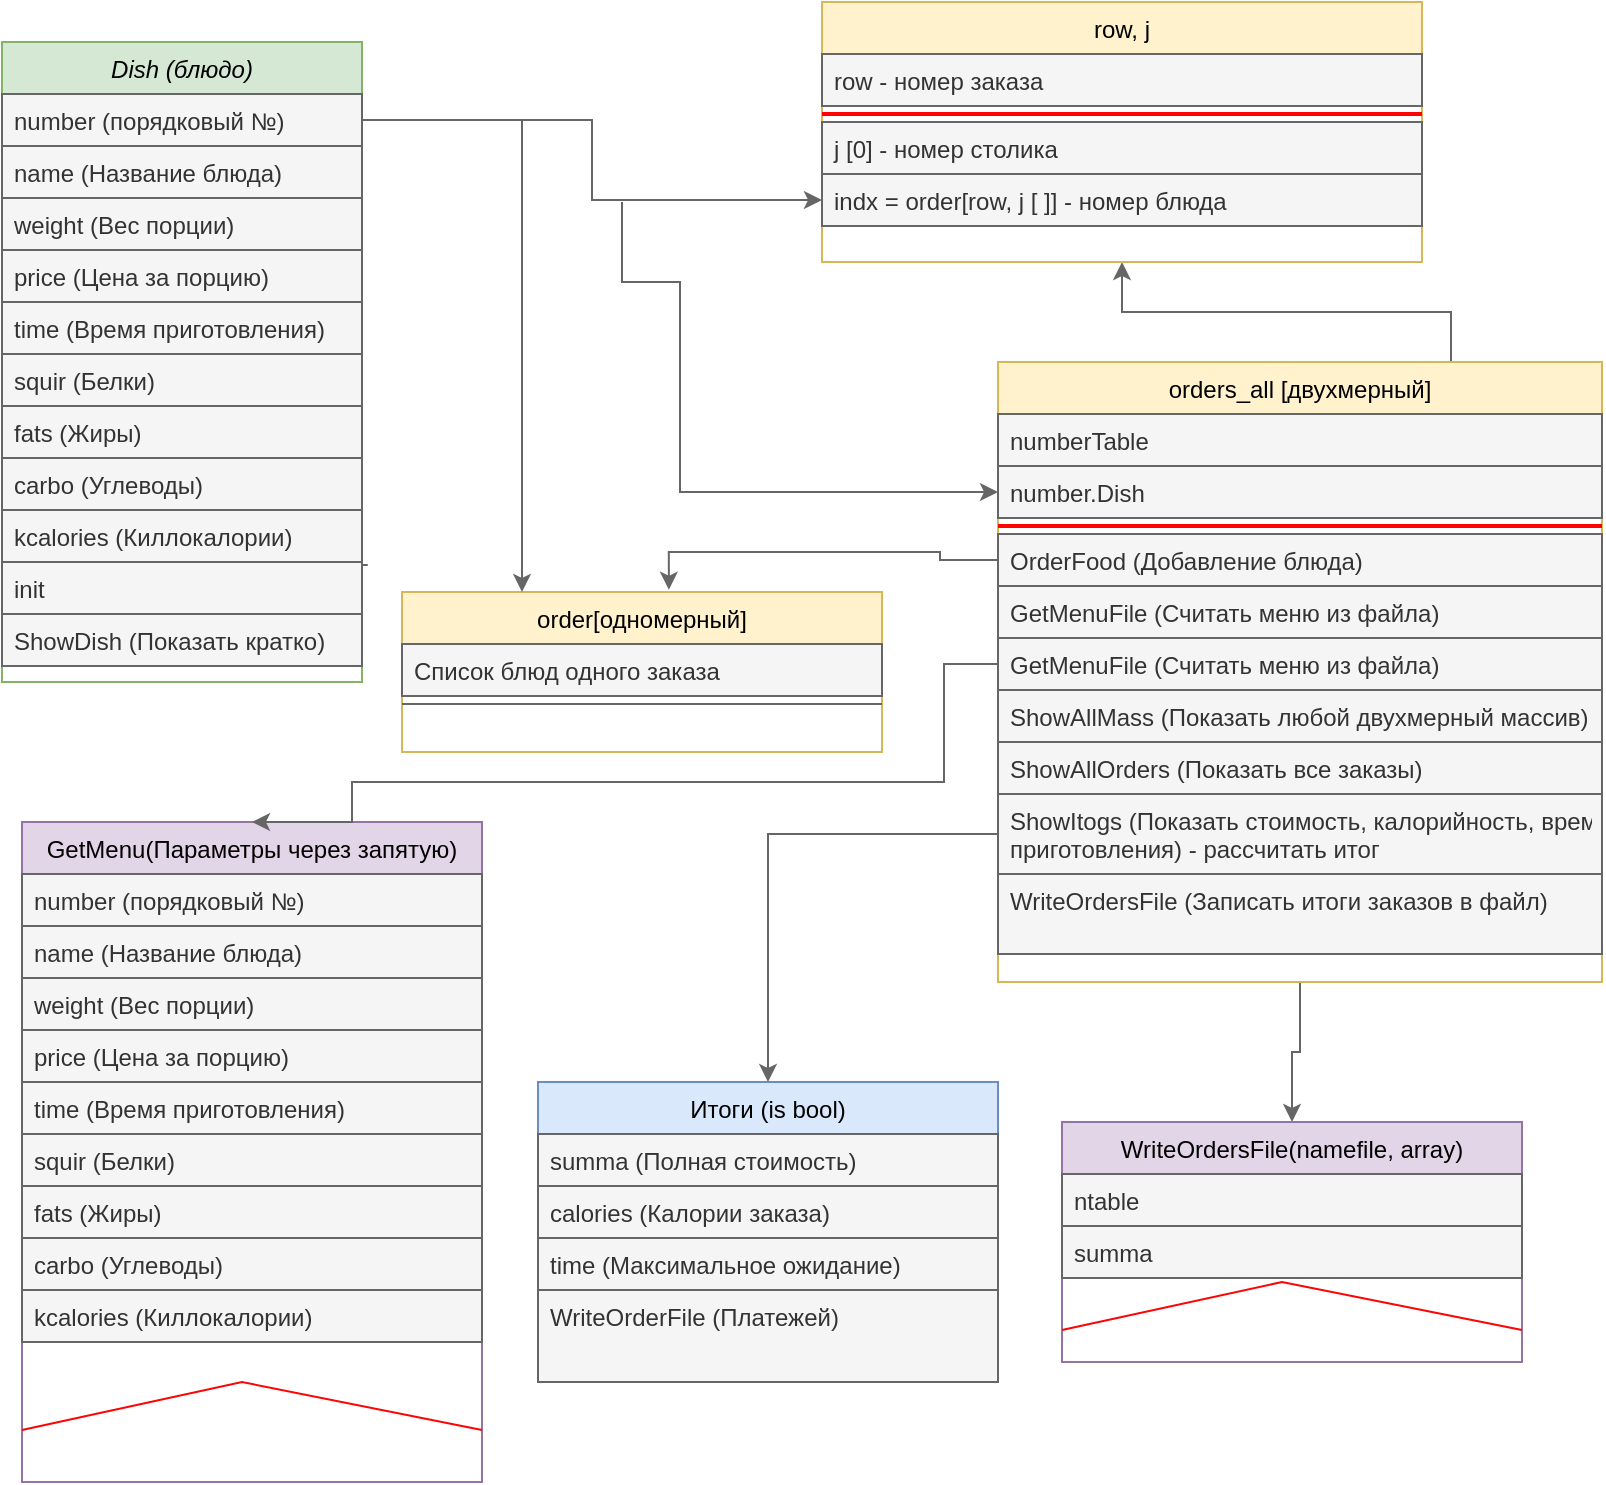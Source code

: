 <mxfile version="21.3.0" type="device">
  <diagram id="C5RBs43oDa-KdzZeNtuy" name="Page-1">
    <mxGraphModel dx="1386" dy="784" grid="1" gridSize="10" guides="1" tooltips="1" connect="1" arrows="1" fold="1" page="1" pageScale="1" pageWidth="827" pageHeight="1169" math="0" shadow="0">
      <root>
        <mxCell id="WIyWlLk6GJQsqaUBKTNV-0" />
        <mxCell id="WIyWlLk6GJQsqaUBKTNV-1" parent="WIyWlLk6GJQsqaUBKTNV-0" />
        <mxCell id="zkfFHV4jXpPFQw0GAbJ--0" value="Dish (блюдо)" style="swimlane;fontStyle=2;align=center;verticalAlign=top;childLayout=stackLayout;horizontal=1;startSize=26;horizontalStack=0;resizeParent=1;resizeLast=0;collapsible=1;marginBottom=0;rounded=0;shadow=0;strokeWidth=1;fillColor=#d5e8d4;strokeColor=#82b366;" parent="WIyWlLk6GJQsqaUBKTNV-1" vertex="1">
          <mxGeometry x="10" y="30" width="180" height="320" as="geometry">
            <mxRectangle x="230" y="140" width="160" height="26" as="alternateBounds" />
          </mxGeometry>
        </mxCell>
        <mxCell id="zkfFHV4jXpPFQw0GAbJ--1" value="number (порядковый №)" style="text;align=left;verticalAlign=top;spacingLeft=4;spacingRight=4;overflow=hidden;rotatable=0;points=[[0,0.5],[1,0.5]];portConstraint=eastwest;fillColor=#f5f5f5;fontColor=#333333;strokeColor=#666666;" parent="zkfFHV4jXpPFQw0GAbJ--0" vertex="1">
          <mxGeometry y="26" width="180" height="26" as="geometry" />
        </mxCell>
        <mxCell id="zkfFHV4jXpPFQw0GAbJ--2" value="name (Название блюда)" style="text;align=left;verticalAlign=top;spacingLeft=4;spacingRight=4;overflow=hidden;rotatable=0;points=[[0,0.5],[1,0.5]];portConstraint=eastwest;rounded=0;shadow=0;html=0;fillColor=#f5f5f5;fontColor=#333333;strokeColor=#666666;" parent="zkfFHV4jXpPFQw0GAbJ--0" vertex="1">
          <mxGeometry y="52" width="180" height="26" as="geometry" />
        </mxCell>
        <mxCell id="zkfFHV4jXpPFQw0GAbJ--3" value="weight (Вес порции)" style="text;align=left;verticalAlign=top;spacingLeft=4;spacingRight=4;overflow=hidden;rotatable=0;points=[[0,0.5],[1,0.5]];portConstraint=eastwest;rounded=0;shadow=0;html=0;fillColor=#f5f5f5;fontColor=#333333;strokeColor=#666666;" parent="zkfFHV4jXpPFQw0GAbJ--0" vertex="1">
          <mxGeometry y="78" width="180" height="26" as="geometry" />
        </mxCell>
        <mxCell id="zkfFHV4jXpPFQw0GAbJ--5" value="price (Цена за порцию)" style="text;align=left;verticalAlign=top;spacingLeft=4;spacingRight=4;overflow=hidden;rotatable=0;points=[[0,0.5],[1,0.5]];portConstraint=eastwest;fillColor=#f5f5f5;fontColor=#333333;strokeColor=#666666;" parent="zkfFHV4jXpPFQw0GAbJ--0" vertex="1">
          <mxGeometry y="104" width="180" height="26" as="geometry" />
        </mxCell>
        <mxCell id="o7eKTU2YPzwDdm8-OmAs-0" value="time (Время приготовления)" style="text;align=left;verticalAlign=top;spacingLeft=4;spacingRight=4;overflow=hidden;rotatable=0;points=[[0,0.5],[1,0.5]];portConstraint=eastwest;fillColor=#f5f5f5;fontColor=#333333;strokeColor=#666666;" parent="zkfFHV4jXpPFQw0GAbJ--0" vertex="1">
          <mxGeometry y="130" width="180" height="26" as="geometry" />
        </mxCell>
        <mxCell id="o7eKTU2YPzwDdm8-OmAs-1" value="squir (Белки)" style="text;align=left;verticalAlign=top;spacingLeft=4;spacingRight=4;overflow=hidden;rotatable=0;points=[[0,0.5],[1,0.5]];portConstraint=eastwest;fillColor=#f5f5f5;fontColor=#333333;strokeColor=#666666;" parent="zkfFHV4jXpPFQw0GAbJ--0" vertex="1">
          <mxGeometry y="156" width="180" height="26" as="geometry" />
        </mxCell>
        <mxCell id="o7eKTU2YPzwDdm8-OmAs-2" value="fats (Жиры)" style="text;align=left;verticalAlign=top;spacingLeft=4;spacingRight=4;overflow=hidden;rotatable=0;points=[[0,0.5],[1,0.5]];portConstraint=eastwest;fillColor=#f5f5f5;fontColor=#333333;strokeColor=#666666;" parent="zkfFHV4jXpPFQw0GAbJ--0" vertex="1">
          <mxGeometry y="182" width="180" height="26" as="geometry" />
        </mxCell>
        <mxCell id="o7eKTU2YPzwDdm8-OmAs-3" value="carbo (Углеводы)" style="text;align=left;verticalAlign=top;spacingLeft=4;spacingRight=4;overflow=hidden;rotatable=0;points=[[0,0.5],[1,0.5]];portConstraint=eastwest;fillColor=#f5f5f5;fontColor=#333333;strokeColor=#666666;" parent="zkfFHV4jXpPFQw0GAbJ--0" vertex="1">
          <mxGeometry y="208" width="180" height="26" as="geometry" />
        </mxCell>
        <mxCell id="o7eKTU2YPzwDdm8-OmAs-5" value="kcalories (Киллокалории)" style="text;align=left;verticalAlign=top;spacingLeft=4;spacingRight=4;overflow=hidden;rotatable=0;points=[[0,0.5],[1,0.5]];portConstraint=eastwest;fillColor=#f5f5f5;fontColor=#333333;strokeColor=#666666;" parent="zkfFHV4jXpPFQw0GAbJ--0" vertex="1">
          <mxGeometry y="234" width="180" height="26" as="geometry" />
        </mxCell>
        <mxCell id="o7eKTU2YPzwDdm8-OmAs-7" value="" style="endArrow=none;html=1;rounded=0;entryX=1.016;entryY=1.058;entryDx=0;entryDy=0;entryPerimeter=0;fillColor=#f5f5f5;strokeColor=#666666;" parent="zkfFHV4jXpPFQw0GAbJ--0" target="o7eKTU2YPzwDdm8-OmAs-5" edge="1">
          <mxGeometry width="50" height="50" relative="1" as="geometry">
            <mxPoint y="262" as="sourcePoint" />
            <mxPoint x="80" y="260" as="targetPoint" />
          </mxGeometry>
        </mxCell>
        <mxCell id="o7eKTU2YPzwDdm8-OmAs-8" value="init" style="text;align=left;verticalAlign=top;spacingLeft=4;spacingRight=4;overflow=hidden;rotatable=0;points=[[0,0.5],[1,0.5]];portConstraint=eastwest;fillColor=#f5f5f5;fontColor=#333333;strokeColor=#666666;" parent="zkfFHV4jXpPFQw0GAbJ--0" vertex="1">
          <mxGeometry y="260" width="180" height="26" as="geometry" />
        </mxCell>
        <mxCell id="o7eKTU2YPzwDdm8-OmAs-9" value="ShowDish (Показать кратко)" style="text;align=left;verticalAlign=top;spacingLeft=4;spacingRight=4;overflow=hidden;rotatable=0;points=[[0,0.5],[1,0.5]];portConstraint=eastwest;fillColor=#f5f5f5;fontColor=#333333;strokeColor=#666666;" parent="zkfFHV4jXpPFQw0GAbJ--0" vertex="1">
          <mxGeometry y="286" width="180" height="26" as="geometry" />
        </mxCell>
        <mxCell id="zkfFHV4jXpPFQw0GAbJ--13" value="Итоги (is bool)" style="swimlane;fontStyle=0;align=center;verticalAlign=top;childLayout=stackLayout;horizontal=1;startSize=26;horizontalStack=0;resizeParent=1;resizeLast=0;collapsible=1;marginBottom=0;rounded=0;shadow=0;strokeWidth=1;fillColor=#dae8fc;strokeColor=#6c8ebf;" parent="WIyWlLk6GJQsqaUBKTNV-1" vertex="1">
          <mxGeometry x="278" y="550" width="230" height="150" as="geometry">
            <mxRectangle x="340" y="380" width="170" height="26" as="alternateBounds" />
          </mxGeometry>
        </mxCell>
        <mxCell id="zkfFHV4jXpPFQw0GAbJ--14" value="summa (Полная стоимость)" style="text;align=left;verticalAlign=top;spacingLeft=4;spacingRight=4;overflow=hidden;rotatable=0;points=[[0,0.5],[1,0.5]];portConstraint=eastwest;fillColor=#f5f5f5;fontColor=#333333;strokeColor=#666666;" parent="zkfFHV4jXpPFQw0GAbJ--13" vertex="1">
          <mxGeometry y="26" width="230" height="26" as="geometry" />
        </mxCell>
        <mxCell id="o7eKTU2YPzwDdm8-OmAs-30" value="calories (Калории заказа)" style="text;align=left;verticalAlign=top;spacingLeft=4;spacingRight=4;overflow=hidden;rotatable=0;points=[[0,0.5],[1,0.5]];portConstraint=eastwest;fillColor=#f5f5f5;fontColor=#333333;strokeColor=#666666;" parent="zkfFHV4jXpPFQw0GAbJ--13" vertex="1">
          <mxGeometry y="52" width="230" height="26" as="geometry" />
        </mxCell>
        <mxCell id="o7eKTU2YPzwDdm8-OmAs-31" value="time (Максимальное ожидание)" style="text;align=left;verticalAlign=top;spacingLeft=4;spacingRight=4;overflow=hidden;rotatable=0;points=[[0,0.5],[1,0.5]];portConstraint=eastwest;fillColor=#f5f5f5;fontColor=#333333;strokeColor=#666666;" parent="zkfFHV4jXpPFQw0GAbJ--13" vertex="1">
          <mxGeometry y="78" width="230" height="26" as="geometry" />
        </mxCell>
        <mxCell id="o7eKTU2YPzwDdm8-OmAs-33" value="" style="endArrow=none;html=1;rounded=0;fillColor=#f5f5f5;strokeColor=#666666;" parent="zkfFHV4jXpPFQw0GAbJ--13" edge="1">
          <mxGeometry width="50" height="50" relative="1" as="geometry">
            <mxPoint y="104" as="sourcePoint" />
            <mxPoint x="230" y="104" as="targetPoint" />
          </mxGeometry>
        </mxCell>
        <mxCell id="o7eKTU2YPzwDdm8-OmAs-34" value="WriteOrderFile (Платежей)" style="text;align=left;verticalAlign=top;spacingLeft=4;spacingRight=4;overflow=hidden;rotatable=0;points=[[0,0.5],[1,0.5]];portConstraint=eastwest;fillColor=#f5f5f5;fontColor=#333333;strokeColor=#666666;" parent="zkfFHV4jXpPFQw0GAbJ--13" vertex="1">
          <mxGeometry y="104" width="230" height="46" as="geometry" />
        </mxCell>
        <mxCell id="o7eKTU2YPzwDdm8-OmAs-18" style="edgeStyle=orthogonalEdgeStyle;rounded=0;orthogonalLoop=1;jettySize=auto;html=1;entryX=0.5;entryY=1;entryDx=0;entryDy=0;exitX=0.75;exitY=0;exitDx=0;exitDy=0;fillColor=#f5f5f5;strokeColor=#666666;" parent="WIyWlLk6GJQsqaUBKTNV-1" source="zkfFHV4jXpPFQw0GAbJ--17" target="o7eKTU2YPzwDdm8-OmAs-21" edge="1">
          <mxGeometry relative="1" as="geometry">
            <mxPoint x="520" y="70" as="targetPoint" />
          </mxGeometry>
        </mxCell>
        <mxCell id="2Nru6ub_zFMnYq1HxV40-7" style="edgeStyle=orthogonalEdgeStyle;rounded=0;orthogonalLoop=1;jettySize=auto;html=1;exitX=0.5;exitY=1;exitDx=0;exitDy=0;fillColor=#f5f5f5;strokeColor=#666666;" edge="1" parent="WIyWlLk6GJQsqaUBKTNV-1" source="zkfFHV4jXpPFQw0GAbJ--17" target="2Nru6ub_zFMnYq1HxV40-1">
          <mxGeometry relative="1" as="geometry" />
        </mxCell>
        <mxCell id="zkfFHV4jXpPFQw0GAbJ--17" value="orders_all [двухмерный]" style="swimlane;fontStyle=0;align=center;verticalAlign=top;childLayout=stackLayout;horizontal=1;startSize=26;horizontalStack=0;resizeParent=1;resizeLast=0;collapsible=1;marginBottom=0;rounded=0;shadow=0;strokeWidth=1;fillColor=#fff2cc;strokeColor=#d6b656;" parent="WIyWlLk6GJQsqaUBKTNV-1" vertex="1">
          <mxGeometry x="508" y="190" width="302" height="310" as="geometry">
            <mxRectangle x="550" y="140" width="160" height="26" as="alternateBounds" />
          </mxGeometry>
        </mxCell>
        <mxCell id="zkfFHV4jXpPFQw0GAbJ--18" value="numberTable" style="text;align=left;verticalAlign=top;spacingLeft=4;spacingRight=4;overflow=hidden;rotatable=0;points=[[0,0.5],[1,0.5]];portConstraint=eastwest;fillColor=#f5f5f5;fontColor=#333333;strokeColor=#666666;" parent="zkfFHV4jXpPFQw0GAbJ--17" vertex="1">
          <mxGeometry y="26" width="302" height="26" as="geometry" />
        </mxCell>
        <mxCell id="zkfFHV4jXpPFQw0GAbJ--19" value="number.Dish" style="text;align=left;verticalAlign=top;spacingLeft=4;spacingRight=4;overflow=hidden;rotatable=0;points=[[0,0.5],[1,0.5]];portConstraint=eastwest;rounded=0;shadow=0;html=0;fillColor=#f5f5f5;fontColor=#333333;strokeColor=#666666;" parent="zkfFHV4jXpPFQw0GAbJ--17" vertex="1">
          <mxGeometry y="52" width="302" height="26" as="geometry" />
        </mxCell>
        <mxCell id="zkfFHV4jXpPFQw0GAbJ--23" value="" style="line;html=1;strokeWidth=2;align=left;verticalAlign=middle;spacingTop=-1;spacingLeft=3;spacingRight=3;rotatable=0;labelPosition=right;points=[];portConstraint=eastwest;fillColor=#f5f5f5;fontColor=#333333;strokeColor=#FF0303;" parent="zkfFHV4jXpPFQw0GAbJ--17" vertex="1">
          <mxGeometry y="78" width="302" height="8" as="geometry" />
        </mxCell>
        <mxCell id="zkfFHV4jXpPFQw0GAbJ--24" value="OrderFood (Добавление блюда)" style="text;align=left;verticalAlign=top;spacingLeft=4;spacingRight=4;overflow=hidden;rotatable=0;points=[[0,0.5],[1,0.5]];portConstraint=eastwest;fillColor=#f5f5f5;fontColor=#333333;strokeColor=#666666;" parent="zkfFHV4jXpPFQw0GAbJ--17" vertex="1">
          <mxGeometry y="86" width="302" height="26" as="geometry" />
        </mxCell>
        <mxCell id="zkfFHV4jXpPFQw0GAbJ--25" value="GetMenuFile (Считать меню из файла)" style="text;align=left;verticalAlign=top;spacingLeft=4;spacingRight=4;overflow=hidden;rotatable=0;points=[[0,0.5],[1,0.5]];portConstraint=eastwest;fillColor=#f5f5f5;fontColor=#333333;strokeColor=#666666;" parent="zkfFHV4jXpPFQw0GAbJ--17" vertex="1">
          <mxGeometry y="112" width="302" height="26" as="geometry" />
        </mxCell>
        <mxCell id="o7eKTU2YPzwDdm8-OmAs-10" value="GetMenuFile (Считать меню из файла)" style="text;align=left;verticalAlign=top;spacingLeft=4;spacingRight=4;overflow=hidden;rotatable=0;points=[[0,0.5],[1,0.5]];portConstraint=eastwest;fillColor=#f5f5f5;fontColor=#333333;strokeColor=#666666;" parent="zkfFHV4jXpPFQw0GAbJ--17" vertex="1">
          <mxGeometry y="138" width="302" height="26" as="geometry" />
        </mxCell>
        <mxCell id="o7eKTU2YPzwDdm8-OmAs-11" value="ShowAllMass (Показать любой двухмерный массив)" style="text;align=left;verticalAlign=top;spacingLeft=4;spacingRight=4;overflow=hidden;rotatable=0;points=[[0,0.5],[1,0.5]];portConstraint=eastwest;fillColor=#f5f5f5;fontColor=#333333;strokeColor=#666666;" parent="zkfFHV4jXpPFQw0GAbJ--17" vertex="1">
          <mxGeometry y="164" width="302" height="26" as="geometry" />
        </mxCell>
        <mxCell id="o7eKTU2YPzwDdm8-OmAs-13" value="ShowAllOrders (Показать все заказы)" style="text;align=left;verticalAlign=top;spacingLeft=4;spacingRight=4;overflow=hidden;rotatable=0;points=[[0,0.5],[1,0.5]];portConstraint=eastwest;fillColor=#f5f5f5;fontColor=#333333;strokeColor=#666666;" parent="zkfFHV4jXpPFQw0GAbJ--17" vertex="1">
          <mxGeometry y="190" width="302" height="26" as="geometry" />
        </mxCell>
        <mxCell id="o7eKTU2YPzwDdm8-OmAs-12" value="ShowItogs (Показать стоимость, калорийность, время&#xa;приготовления) - рассчитать итог&#xa;&#xa;" style="text;align=left;verticalAlign=top;spacingLeft=4;spacingRight=4;overflow=hidden;rotatable=0;points=[[0,0.5],[1,0.5]];portConstraint=eastwest;fillColor=#f5f5f5;fontColor=#333333;strokeColor=#666666;" parent="zkfFHV4jXpPFQw0GAbJ--17" vertex="1">
          <mxGeometry y="216" width="302" height="40" as="geometry" />
        </mxCell>
        <mxCell id="2Nru6ub_zFMnYq1HxV40-0" value="WriteOrdersFile (Записать итоги заказов в файл)&#xa;&#xa;" style="text;align=left;verticalAlign=top;spacingLeft=4;spacingRight=4;overflow=hidden;rotatable=0;points=[[0,0.5],[1,0.5]];portConstraint=eastwest;fillColor=#f5f5f5;fontColor=#333333;strokeColor=#666666;" vertex="1" parent="zkfFHV4jXpPFQw0GAbJ--17">
          <mxGeometry y="256" width="302" height="40" as="geometry" />
        </mxCell>
        <mxCell id="o7eKTU2YPzwDdm8-OmAs-6" style="edgeStyle=orthogonalEdgeStyle;rounded=0;orthogonalLoop=1;jettySize=auto;html=1;fillColor=#f5f5f5;strokeColor=#666666;" parent="WIyWlLk6GJQsqaUBKTNV-1" target="zkfFHV4jXpPFQw0GAbJ--19" edge="1">
          <mxGeometry relative="1" as="geometry">
            <mxPoint x="320" y="110" as="sourcePoint" />
            <Array as="points">
              <mxPoint x="320" y="150" />
              <mxPoint x="349" y="150" />
              <mxPoint x="349" y="255" />
            </Array>
          </mxGeometry>
        </mxCell>
        <mxCell id="o7eKTU2YPzwDdm8-OmAs-15" value="order[одномерный]" style="swimlane;fontStyle=0;align=center;verticalAlign=top;childLayout=stackLayout;horizontal=1;startSize=26;horizontalStack=0;resizeParent=1;resizeLast=0;collapsible=1;marginBottom=0;rounded=0;shadow=0;strokeWidth=1;fillColor=#fff2cc;strokeColor=#d6b656;" parent="WIyWlLk6GJQsqaUBKTNV-1" vertex="1">
          <mxGeometry x="210" y="305" width="240" height="80" as="geometry">
            <mxRectangle x="340" y="380" width="170" height="26" as="alternateBounds" />
          </mxGeometry>
        </mxCell>
        <mxCell id="o7eKTU2YPzwDdm8-OmAs-16" value="Список блюд одного заказа" style="text;align=left;verticalAlign=top;spacingLeft=4;spacingRight=4;overflow=hidden;rotatable=0;points=[[0,0.5],[1,0.5]];portConstraint=eastwest;fillColor=#f5f5f5;fontColor=#333333;strokeColor=#666666;" parent="o7eKTU2YPzwDdm8-OmAs-15" vertex="1">
          <mxGeometry y="26" width="240" height="26" as="geometry" />
        </mxCell>
        <mxCell id="o7eKTU2YPzwDdm8-OmAs-17" value="" style="line;html=1;strokeWidth=1;align=left;verticalAlign=middle;spacingTop=-1;spacingLeft=3;spacingRight=3;rotatable=0;labelPosition=right;points=[];portConstraint=eastwest;fillColor=#f5f5f5;fontColor=#333333;strokeColor=#666666;" parent="o7eKTU2YPzwDdm8-OmAs-15" vertex="1">
          <mxGeometry y="52" width="240" height="8" as="geometry" />
        </mxCell>
        <mxCell id="o7eKTU2YPzwDdm8-OmAs-14" style="edgeStyle=orthogonalEdgeStyle;rounded=0;orthogonalLoop=1;jettySize=auto;html=1;entryX=0.556;entryY=-0.014;entryDx=0;entryDy=0;entryPerimeter=0;fillColor=#f5f5f5;strokeColor=#666666;" parent="WIyWlLk6GJQsqaUBKTNV-1" source="zkfFHV4jXpPFQw0GAbJ--24" target="o7eKTU2YPzwDdm8-OmAs-15" edge="1">
          <mxGeometry relative="1" as="geometry">
            <mxPoint x="440" y="470" as="targetPoint" />
          </mxGeometry>
        </mxCell>
        <mxCell id="o7eKTU2YPzwDdm8-OmAs-21" value="row, j" style="swimlane;fontStyle=0;align=center;verticalAlign=top;childLayout=stackLayout;horizontal=1;startSize=26;horizontalStack=0;resizeParent=1;resizeLast=0;collapsible=1;marginBottom=0;rounded=0;shadow=0;strokeWidth=1;fillColor=#fff2cc;strokeColor=#d6b656;" parent="WIyWlLk6GJQsqaUBKTNV-1" vertex="1">
          <mxGeometry x="420" y="10" width="300" height="130" as="geometry">
            <mxRectangle x="340" y="380" width="170" height="26" as="alternateBounds" />
          </mxGeometry>
        </mxCell>
        <mxCell id="o7eKTU2YPzwDdm8-OmAs-24" value="row - номер заказа" style="text;align=left;verticalAlign=top;spacingLeft=4;spacingRight=4;overflow=hidden;rotatable=0;points=[[0,0.5],[1,0.5]];portConstraint=eastwest;fillColor=#f5f5f5;fontColor=#333333;strokeColor=#666666;" parent="o7eKTU2YPzwDdm8-OmAs-21" vertex="1">
          <mxGeometry y="26" width="300" height="26" as="geometry" />
        </mxCell>
        <mxCell id="o7eKTU2YPzwDdm8-OmAs-23" value="" style="line;html=1;strokeWidth=2;align=left;verticalAlign=middle;spacingTop=-1;spacingLeft=3;spacingRight=3;rotatable=0;labelPosition=right;points=[];portConstraint=eastwest;fillColor=#f5f5f5;fontColor=#333333;strokeColor=#FF0303;" parent="o7eKTU2YPzwDdm8-OmAs-21" vertex="1">
          <mxGeometry y="52" width="300" height="8" as="geometry" />
        </mxCell>
        <mxCell id="o7eKTU2YPzwDdm8-OmAs-22" value="j [0] - номер столика" style="text;align=left;verticalAlign=top;spacingLeft=4;spacingRight=4;overflow=hidden;rotatable=0;points=[[0,0.5],[1,0.5]];portConstraint=eastwest;fillColor=#f5f5f5;fontColor=#333333;strokeColor=#666666;" parent="o7eKTU2YPzwDdm8-OmAs-21" vertex="1">
          <mxGeometry y="60" width="300" height="26" as="geometry" />
        </mxCell>
        <mxCell id="o7eKTU2YPzwDdm8-OmAs-25" value="indx = order[row, j [ ]] - номер блюда" style="text;align=left;verticalAlign=top;spacingLeft=4;spacingRight=4;overflow=hidden;rotatable=0;points=[[0,0.5],[1,0.5]];portConstraint=eastwest;fillColor=#f5f5f5;fontColor=#333333;strokeColor=#666666;" parent="o7eKTU2YPzwDdm8-OmAs-21" vertex="1">
          <mxGeometry y="86" width="300" height="26" as="geometry" />
        </mxCell>
        <mxCell id="o7eKTU2YPzwDdm8-OmAs-26" style="edgeStyle=orthogonalEdgeStyle;rounded=0;orthogonalLoop=1;jettySize=auto;html=1;fillColor=#f5f5f5;strokeColor=#666666;" parent="WIyWlLk6GJQsqaUBKTNV-1" source="zkfFHV4jXpPFQw0GAbJ--1" target="o7eKTU2YPzwDdm8-OmAs-25" edge="1">
          <mxGeometry relative="1" as="geometry" />
        </mxCell>
        <mxCell id="o7eKTU2YPzwDdm8-OmAs-27" style="edgeStyle=orthogonalEdgeStyle;rounded=0;orthogonalLoop=1;jettySize=auto;html=1;entryX=0.25;entryY=0;entryDx=0;entryDy=0;exitX=1;exitY=0.5;exitDx=0;exitDy=0;fillColor=#f5f5f5;strokeColor=#666666;" parent="WIyWlLk6GJQsqaUBKTNV-1" source="zkfFHV4jXpPFQw0GAbJ--1" target="o7eKTU2YPzwDdm8-OmAs-15" edge="1">
          <mxGeometry relative="1" as="geometry" />
        </mxCell>
        <mxCell id="o7eKTU2YPzwDdm8-OmAs-32" style="edgeStyle=orthogonalEdgeStyle;rounded=0;orthogonalLoop=1;jettySize=auto;html=1;entryX=0.5;entryY=0;entryDx=0;entryDy=0;fillColor=#f5f5f5;strokeColor=#666666;" parent="WIyWlLk6GJQsqaUBKTNV-1" source="o7eKTU2YPzwDdm8-OmAs-12" target="zkfFHV4jXpPFQw0GAbJ--13" edge="1">
          <mxGeometry relative="1" as="geometry" />
        </mxCell>
        <mxCell id="2Nru6ub_zFMnYq1HxV40-1" value="WriteOrdersFile(namefile, array)" style="swimlane;fontStyle=0;align=center;verticalAlign=top;childLayout=stackLayout;horizontal=1;startSize=26;horizontalStack=0;resizeParent=1;resizeLast=0;collapsible=1;marginBottom=0;rounded=0;shadow=0;strokeWidth=1;fillColor=#e1d5e7;strokeColor=#9673a6;" vertex="1" parent="WIyWlLk6GJQsqaUBKTNV-1">
          <mxGeometry x="540" y="570" width="230" height="120" as="geometry">
            <mxRectangle x="340" y="380" width="170" height="26" as="alternateBounds" />
          </mxGeometry>
        </mxCell>
        <mxCell id="2Nru6ub_zFMnYq1HxV40-2" value="ntable" style="text;align=left;verticalAlign=top;spacingLeft=4;spacingRight=4;overflow=hidden;rotatable=0;points=[[0,0.5],[1,0.5]];portConstraint=eastwest;fillColor=#f5f5f5;fontColor=#333333;strokeColor=#666666;" vertex="1" parent="2Nru6ub_zFMnYq1HxV40-1">
          <mxGeometry y="26" width="230" height="26" as="geometry" />
        </mxCell>
        <mxCell id="2Nru6ub_zFMnYq1HxV40-3" value="summa" style="text;align=left;verticalAlign=top;spacingLeft=4;spacingRight=4;overflow=hidden;rotatable=0;points=[[0,0.5],[1,0.5]];portConstraint=eastwest;fillColor=#f5f5f5;fontColor=#333333;strokeColor=#666666;" vertex="1" parent="2Nru6ub_zFMnYq1HxV40-1">
          <mxGeometry y="52" width="230" height="26" as="geometry" />
        </mxCell>
        <mxCell id="2Nru6ub_zFMnYq1HxV40-5" value="" style="endArrow=none;html=1;rounded=0;fillColor=#f5f5f5;strokeColor=#FF0303;" edge="1" parent="2Nru6ub_zFMnYq1HxV40-1">
          <mxGeometry width="50" height="50" relative="1" as="geometry">
            <mxPoint y="104" as="sourcePoint" />
            <mxPoint x="230" y="104" as="targetPoint" />
            <Array as="points">
              <mxPoint x="110" y="80" />
            </Array>
          </mxGeometry>
        </mxCell>
        <mxCell id="2Nru6ub_zFMnYq1HxV40-9" value="GetMenu(Параметры через запятую)" style="swimlane;fontStyle=0;align=center;verticalAlign=top;childLayout=stackLayout;horizontal=1;startSize=26;horizontalStack=0;resizeParent=1;resizeLast=0;collapsible=1;marginBottom=0;rounded=0;shadow=0;strokeWidth=1;fillColor=#e1d5e7;strokeColor=#9673a6;" vertex="1" parent="WIyWlLk6GJQsqaUBKTNV-1">
          <mxGeometry x="20" y="420" width="230" height="330" as="geometry">
            <mxRectangle x="340" y="380" width="170" height="26" as="alternateBounds" />
          </mxGeometry>
        </mxCell>
        <mxCell id="2Nru6ub_zFMnYq1HxV40-32" value="number (порядковый №)" style="text;align=left;verticalAlign=top;spacingLeft=4;spacingRight=4;overflow=hidden;rotatable=0;points=[[0,0.5],[1,0.5]];portConstraint=eastwest;fillColor=#f5f5f5;fontColor=#333333;strokeColor=#666666;" vertex="1" parent="2Nru6ub_zFMnYq1HxV40-9">
          <mxGeometry y="26" width="230" height="26" as="geometry" />
        </mxCell>
        <mxCell id="2Nru6ub_zFMnYq1HxV40-33" value="name (Название блюда)" style="text;align=left;verticalAlign=top;spacingLeft=4;spacingRight=4;overflow=hidden;rotatable=0;points=[[0,0.5],[1,0.5]];portConstraint=eastwest;rounded=0;shadow=0;html=0;fillColor=#f5f5f5;fontColor=#333333;strokeColor=#666666;" vertex="1" parent="2Nru6ub_zFMnYq1HxV40-9">
          <mxGeometry y="52" width="230" height="26" as="geometry" />
        </mxCell>
        <mxCell id="2Nru6ub_zFMnYq1HxV40-34" value="weight (Вес порции)" style="text;align=left;verticalAlign=top;spacingLeft=4;spacingRight=4;overflow=hidden;rotatable=0;points=[[0,0.5],[1,0.5]];portConstraint=eastwest;rounded=0;shadow=0;html=0;fillColor=#f5f5f5;fontColor=#333333;strokeColor=#666666;" vertex="1" parent="2Nru6ub_zFMnYq1HxV40-9">
          <mxGeometry y="78" width="230" height="26" as="geometry" />
        </mxCell>
        <mxCell id="2Nru6ub_zFMnYq1HxV40-35" value="price (Цена за порцию)" style="text;align=left;verticalAlign=top;spacingLeft=4;spacingRight=4;overflow=hidden;rotatable=0;points=[[0,0.5],[1,0.5]];portConstraint=eastwest;fillColor=#f5f5f5;fontColor=#333333;strokeColor=#666666;" vertex="1" parent="2Nru6ub_zFMnYq1HxV40-9">
          <mxGeometry y="104" width="230" height="26" as="geometry" />
        </mxCell>
        <mxCell id="2Nru6ub_zFMnYq1HxV40-36" value="time (Время приготовления)" style="text;align=left;verticalAlign=top;spacingLeft=4;spacingRight=4;overflow=hidden;rotatable=0;points=[[0,0.5],[1,0.5]];portConstraint=eastwest;fillColor=#f5f5f5;fontColor=#333333;strokeColor=#666666;" vertex="1" parent="2Nru6ub_zFMnYq1HxV40-9">
          <mxGeometry y="130" width="230" height="26" as="geometry" />
        </mxCell>
        <mxCell id="2Nru6ub_zFMnYq1HxV40-37" value="squir (Белки)" style="text;align=left;verticalAlign=top;spacingLeft=4;spacingRight=4;overflow=hidden;rotatable=0;points=[[0,0.5],[1,0.5]];portConstraint=eastwest;fillColor=#f5f5f5;fontColor=#333333;strokeColor=#666666;" vertex="1" parent="2Nru6ub_zFMnYq1HxV40-9">
          <mxGeometry y="156" width="230" height="26" as="geometry" />
        </mxCell>
        <mxCell id="2Nru6ub_zFMnYq1HxV40-38" value="fats (Жиры)" style="text;align=left;verticalAlign=top;spacingLeft=4;spacingRight=4;overflow=hidden;rotatable=0;points=[[0,0.5],[1,0.5]];portConstraint=eastwest;fillColor=#f5f5f5;fontColor=#333333;strokeColor=#666666;" vertex="1" parent="2Nru6ub_zFMnYq1HxV40-9">
          <mxGeometry y="182" width="230" height="26" as="geometry" />
        </mxCell>
        <mxCell id="2Nru6ub_zFMnYq1HxV40-39" value="carbo (Углеводы)" style="text;align=left;verticalAlign=top;spacingLeft=4;spacingRight=4;overflow=hidden;rotatable=0;points=[[0,0.5],[1,0.5]];portConstraint=eastwest;fillColor=#f5f5f5;fontColor=#333333;strokeColor=#666666;" vertex="1" parent="2Nru6ub_zFMnYq1HxV40-9">
          <mxGeometry y="208" width="230" height="26" as="geometry" />
        </mxCell>
        <mxCell id="2Nru6ub_zFMnYq1HxV40-40" value="kcalories (Киллокалории)" style="text;align=left;verticalAlign=top;spacingLeft=4;spacingRight=4;overflow=hidden;rotatable=0;points=[[0,0.5],[1,0.5]];portConstraint=eastwest;fillColor=#f5f5f5;fontColor=#333333;strokeColor=#666666;" vertex="1" parent="2Nru6ub_zFMnYq1HxV40-9">
          <mxGeometry y="234" width="230" height="26" as="geometry" />
        </mxCell>
        <mxCell id="2Nru6ub_zFMnYq1HxV40-41" value="" style="endArrow=none;html=1;rounded=0;fillColor=#f5f5f5;strokeColor=#FF0303;" edge="1" parent="2Nru6ub_zFMnYq1HxV40-9">
          <mxGeometry width="50" height="50" relative="1" as="geometry">
            <mxPoint y="304" as="sourcePoint" />
            <mxPoint x="230" y="304" as="targetPoint" />
            <Array as="points">
              <mxPoint x="110" y="280" />
            </Array>
          </mxGeometry>
        </mxCell>
        <mxCell id="2Nru6ub_zFMnYq1HxV40-13" style="edgeStyle=orthogonalEdgeStyle;rounded=0;orthogonalLoop=1;jettySize=auto;html=1;exitX=0;exitY=0.5;exitDx=0;exitDy=0;entryX=0.5;entryY=0;entryDx=0;entryDy=0;fillColor=#f5f5f5;strokeColor=#666666;" edge="1" parent="WIyWlLk6GJQsqaUBKTNV-1" source="o7eKTU2YPzwDdm8-OmAs-10" target="2Nru6ub_zFMnYq1HxV40-9">
          <mxGeometry relative="1" as="geometry">
            <mxPoint x="480" y="410" as="targetPoint" />
            <Array as="points">
              <mxPoint x="481" y="341" />
              <mxPoint x="481" y="400" />
              <mxPoint x="185" y="400" />
            </Array>
          </mxGeometry>
        </mxCell>
      </root>
    </mxGraphModel>
  </diagram>
</mxfile>
